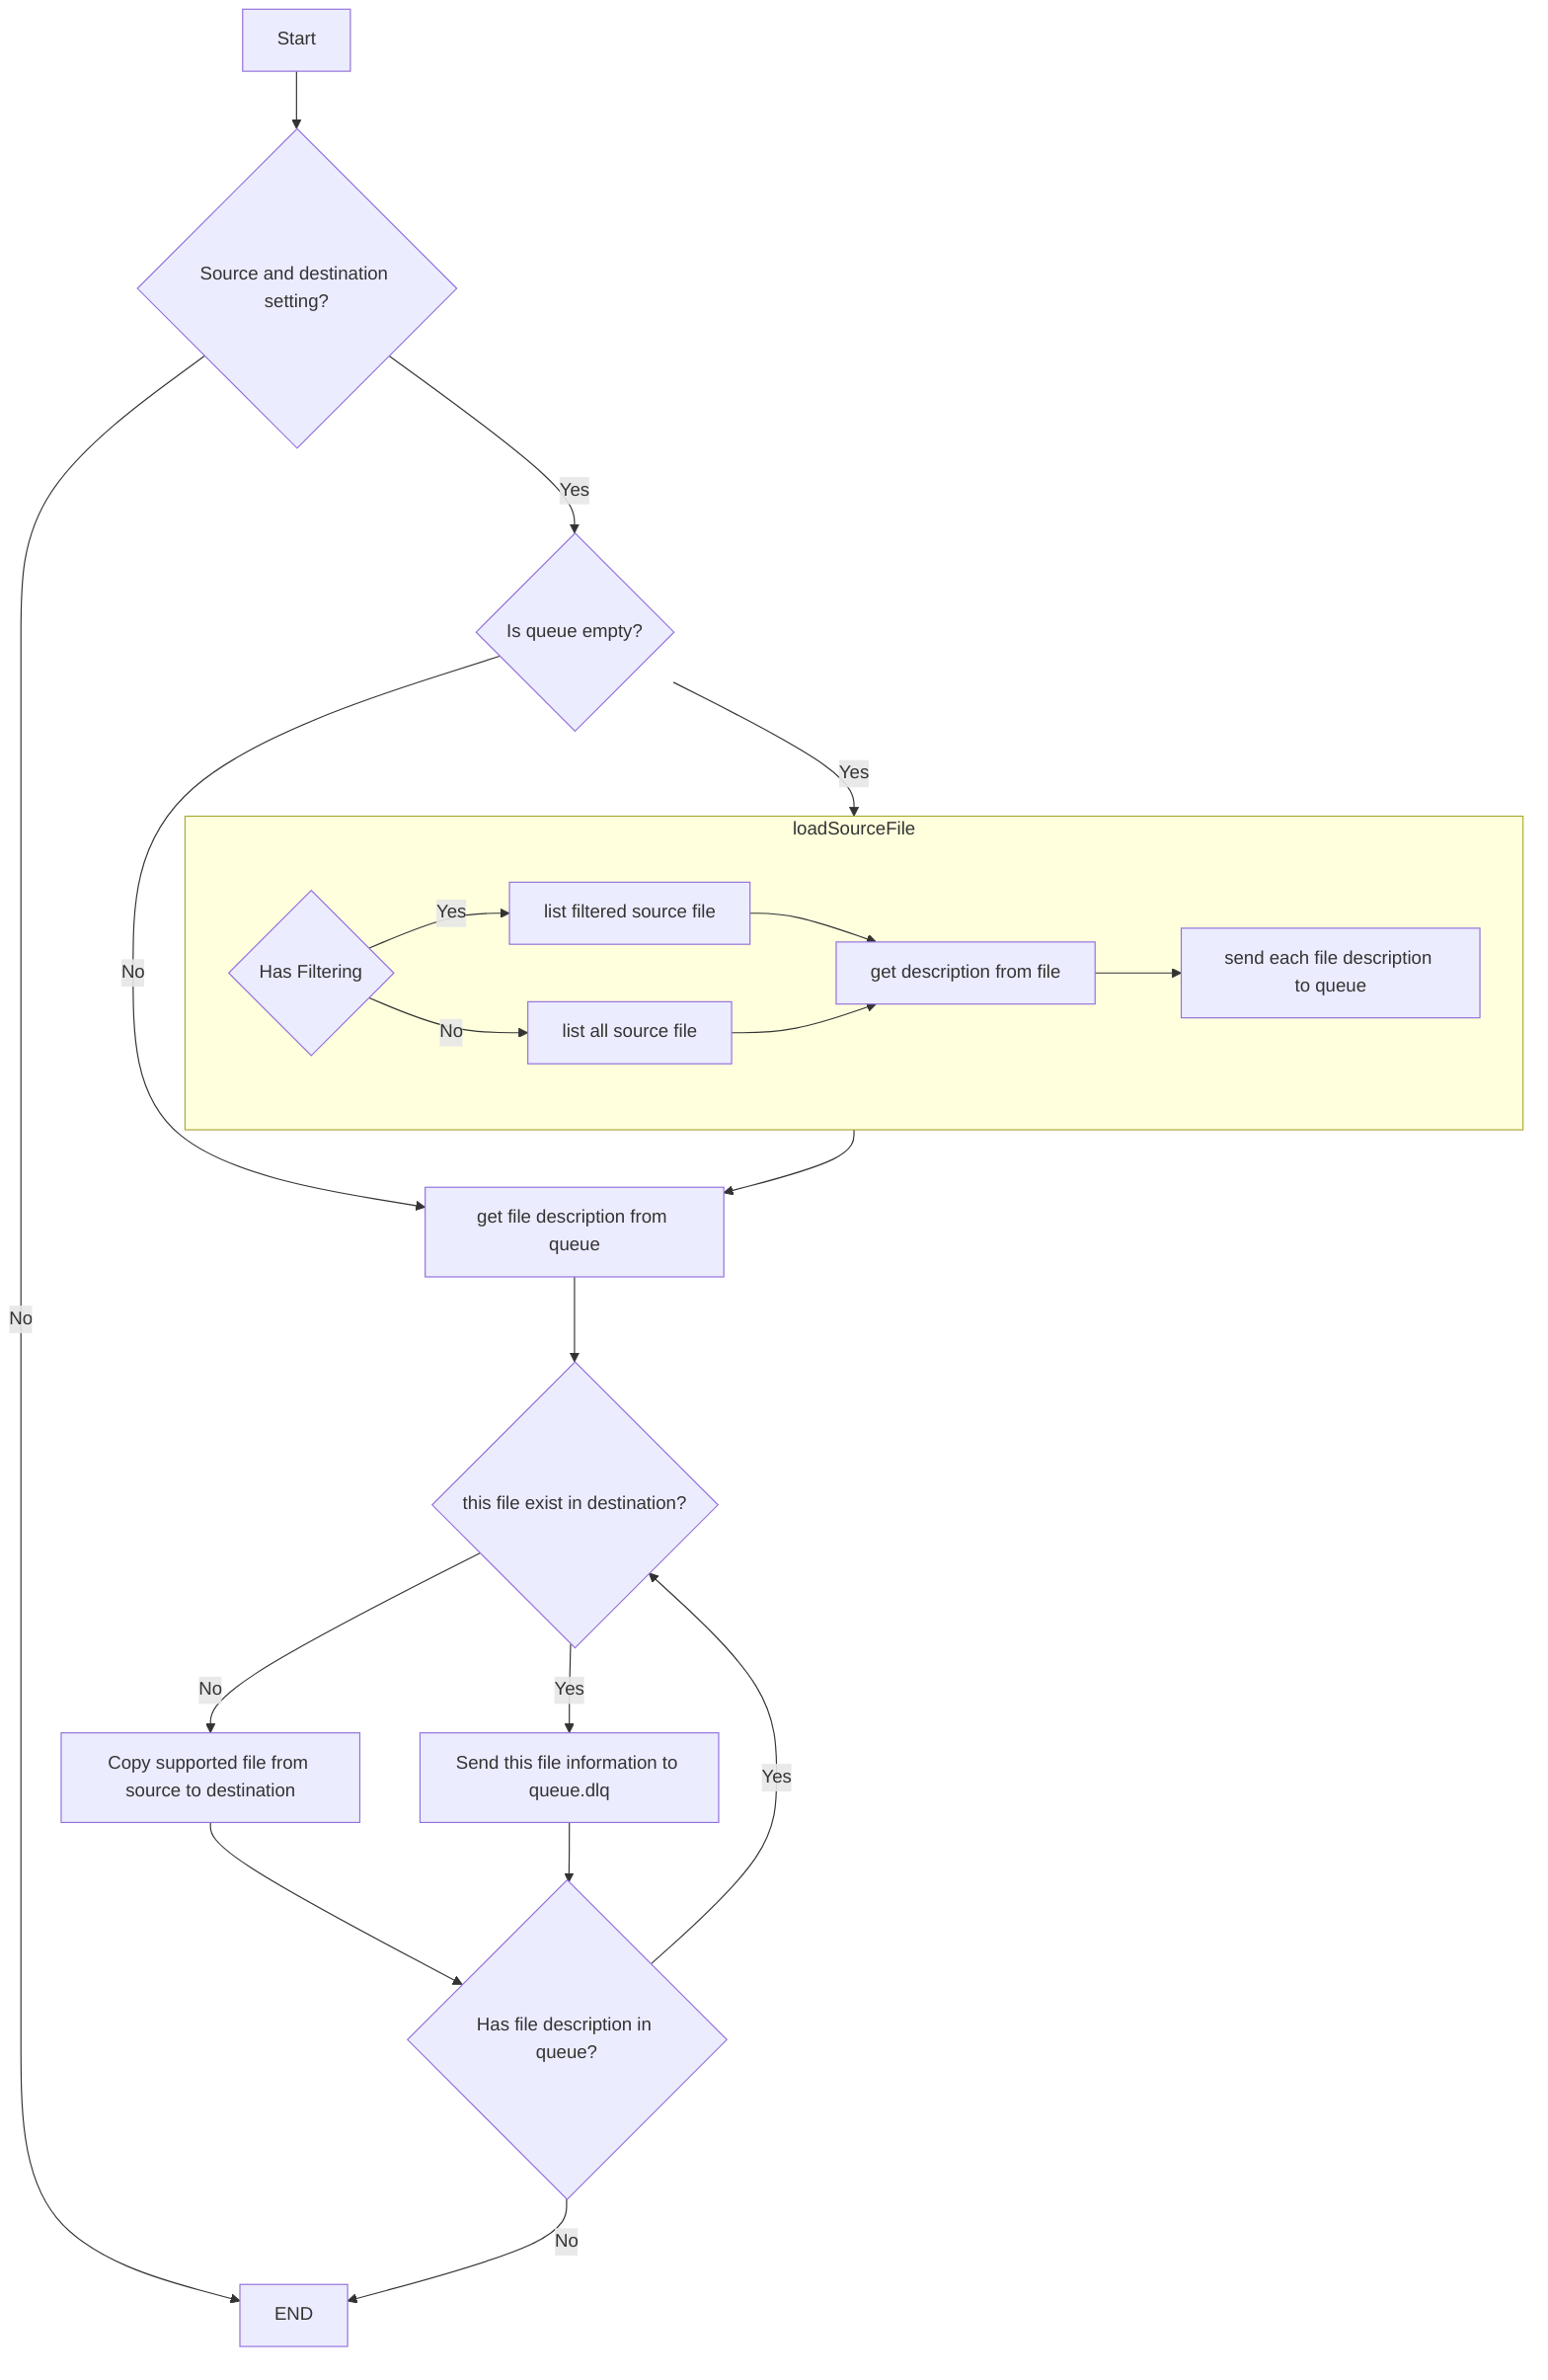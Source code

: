 flowchart TD
    A[Start] --> B{Source and destination setting?}
    B -- No --> Z[END]
    B -- Yes --> C{Is queue empty?}
    C -- No --> D[get file description from queue]
    C -- Yes --> loadSourceFile
    loadSourceFile --> D
    D --> E{this file exist in destination?}
    E -- No --> F[Copy supported file from source to destination]
    E -- Yes --> WARNING[Send this file information to queue.dlq]
    F --> G{Has file description in queue?}
    WARNING --> G
    G -- No --> Z
    G -- Yes --> E
    subgraph loadSourceFile
        lA{Has Filtering} -- Yes --> lB[list filtered source file]
        lA -- No --> lC[list all source file]
        lB --> lD[get description from file]
        lC --> lD
        lD --> lE[send each file description to queue]
    end